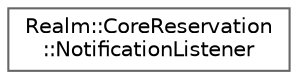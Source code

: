 digraph "Graphical Class Hierarchy"
{
 // LATEX_PDF_SIZE
  bgcolor="transparent";
  edge [fontname=Helvetica,fontsize=10,labelfontname=Helvetica,labelfontsize=10];
  node [fontname=Helvetica,fontsize=10,shape=box,height=0.2,width=0.4];
  rankdir="LR";
  Node0 [id="Node000000",label="Realm::CoreReservation\l::NotificationListener",height=0.2,width=0.4,color="grey40", fillcolor="white", style="filled",URL="$classRealm_1_1CoreReservation_1_1NotificationListener.html",tooltip=" "];
}
